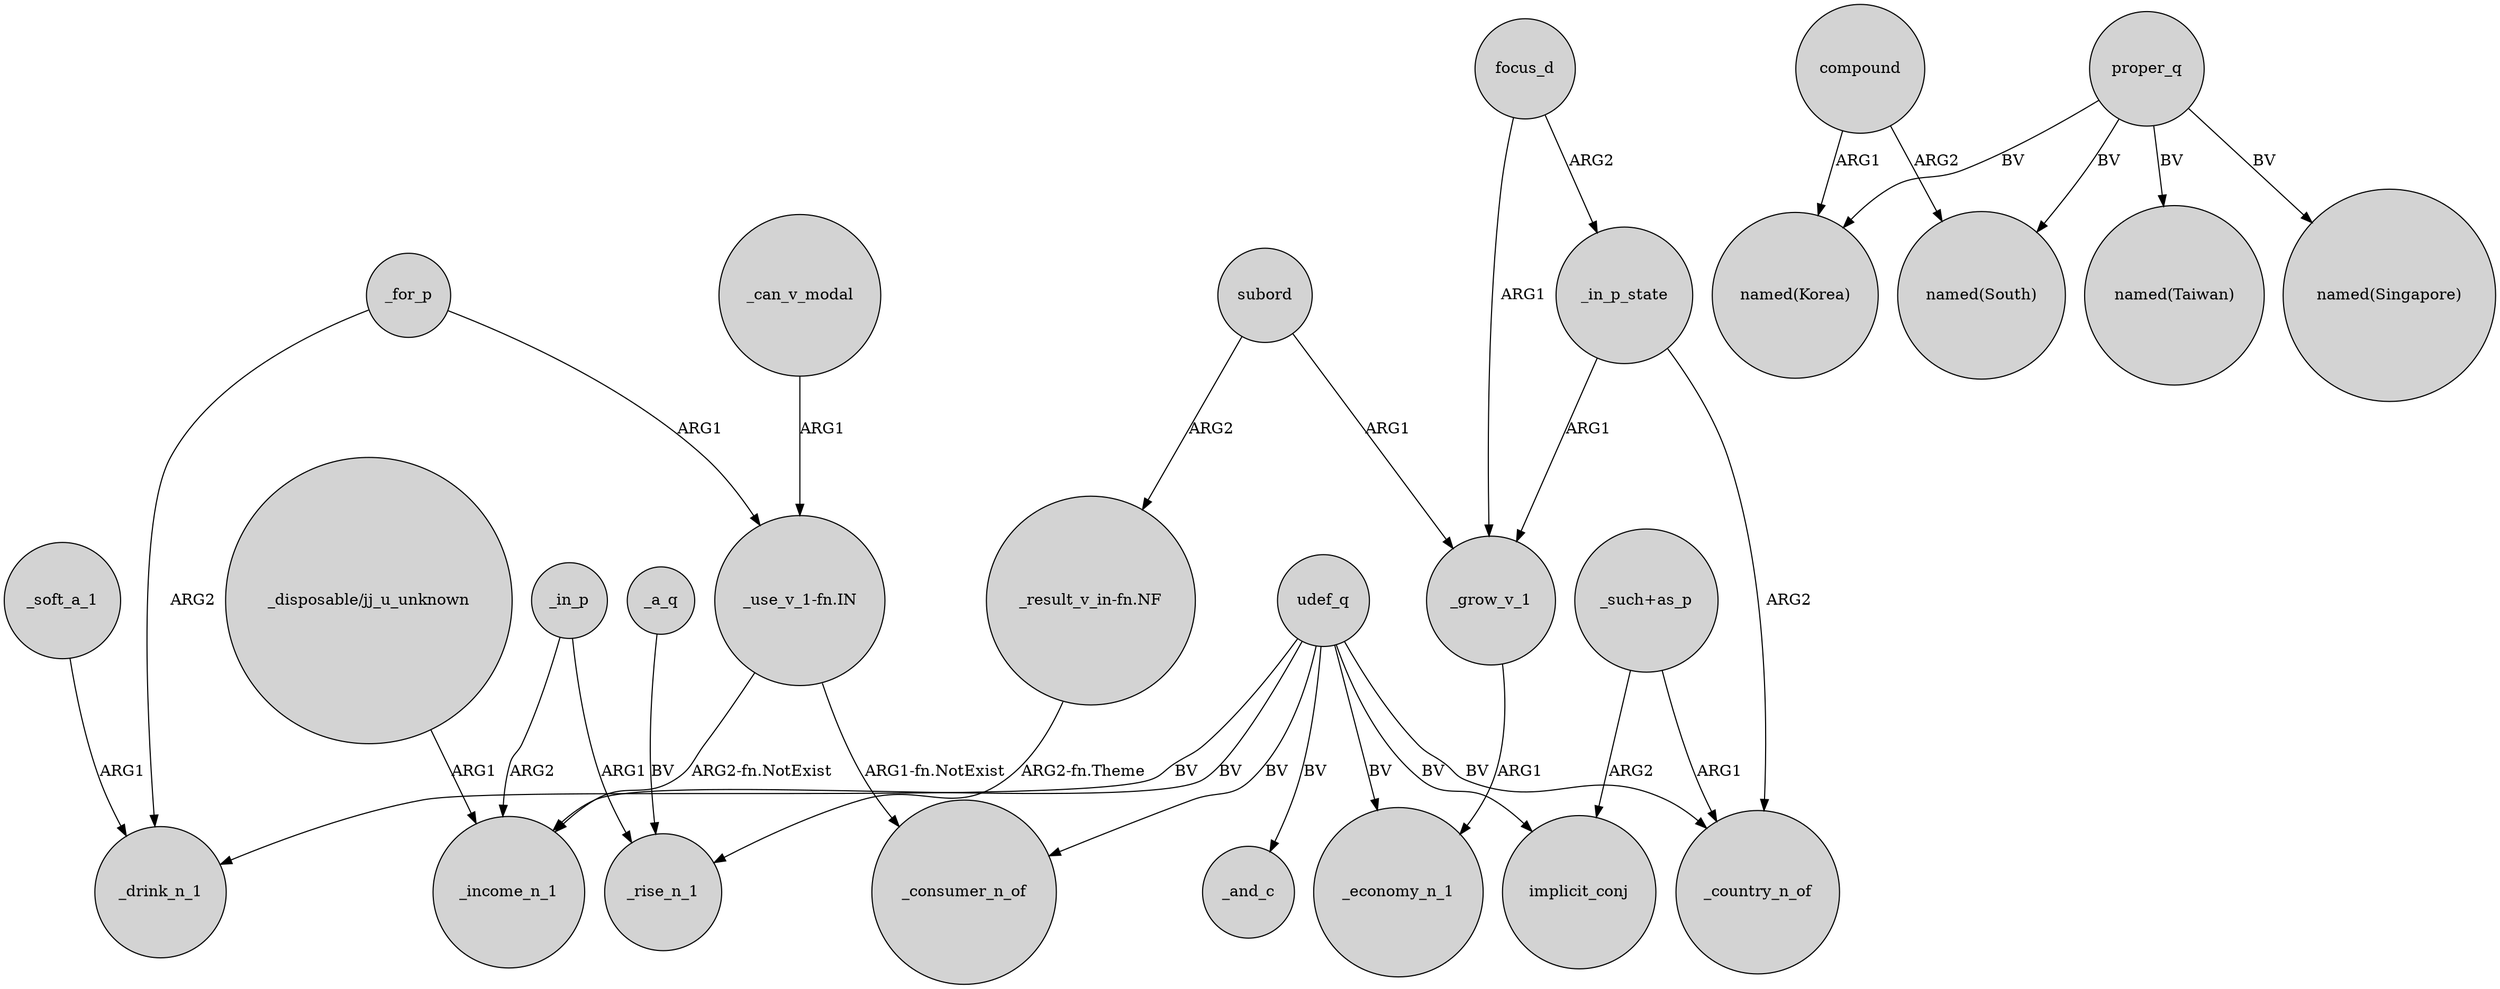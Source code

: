 digraph {
	node [shape=circle style=filled]
	udef_q -> _drink_n_1 [label=BV]
	subord -> _grow_v_1 [label=ARG1]
	compound -> "named(South)" [label=ARG2]
	_a_q -> _rise_n_1 [label=BV]
	_in_p_state -> _country_n_of [label=ARG2]
	_in_p_state -> _grow_v_1 [label=ARG1]
	focus_d -> _in_p_state [label=ARG2]
	_soft_a_1 -> _drink_n_1 [label=ARG1]
	"_use_v_1-fn.IN" -> _consumer_n_of [label="ARG1-fn.NotExist"]
	udef_q -> implicit_conj [label=BV]
	_in_p -> _rise_n_1 [label=ARG1]
	udef_q -> _economy_n_1 [label=BV]
	"_use_v_1-fn.IN" -> _income_n_1 [label="ARG2-fn.NotExist"]
	udef_q -> _country_n_of [label=BV]
	_grow_v_1 -> _economy_n_1 [label=ARG1]
	_for_p -> _drink_n_1 [label=ARG2]
	proper_q -> "named(Korea)" [label=BV]
	proper_q -> "named(Singapore)" [label=BV]
	udef_q -> _consumer_n_of [label=BV]
	"_such+as_p" -> implicit_conj [label=ARG2]
	"_such+as_p" -> _country_n_of [label=ARG1]
	"_disposable/jj_u_unknown" -> _income_n_1 [label=ARG1]
	"_result_v_in-fn.NF" -> _rise_n_1 [label="ARG2-fn.Theme"]
	subord -> "_result_v_in-fn.NF" [label=ARG2]
	proper_q -> "named(Taiwan)" [label=BV]
	_in_p -> _income_n_1 [label=ARG2]
	_for_p -> "_use_v_1-fn.IN" [label=ARG1]
	udef_q -> _and_c [label=BV]
	proper_q -> "named(South)" [label=BV]
	focus_d -> _grow_v_1 [label=ARG1]
	_can_v_modal -> "_use_v_1-fn.IN" [label=ARG1]
	compound -> "named(Korea)" [label=ARG1]
	udef_q -> _income_n_1 [label=BV]
}
